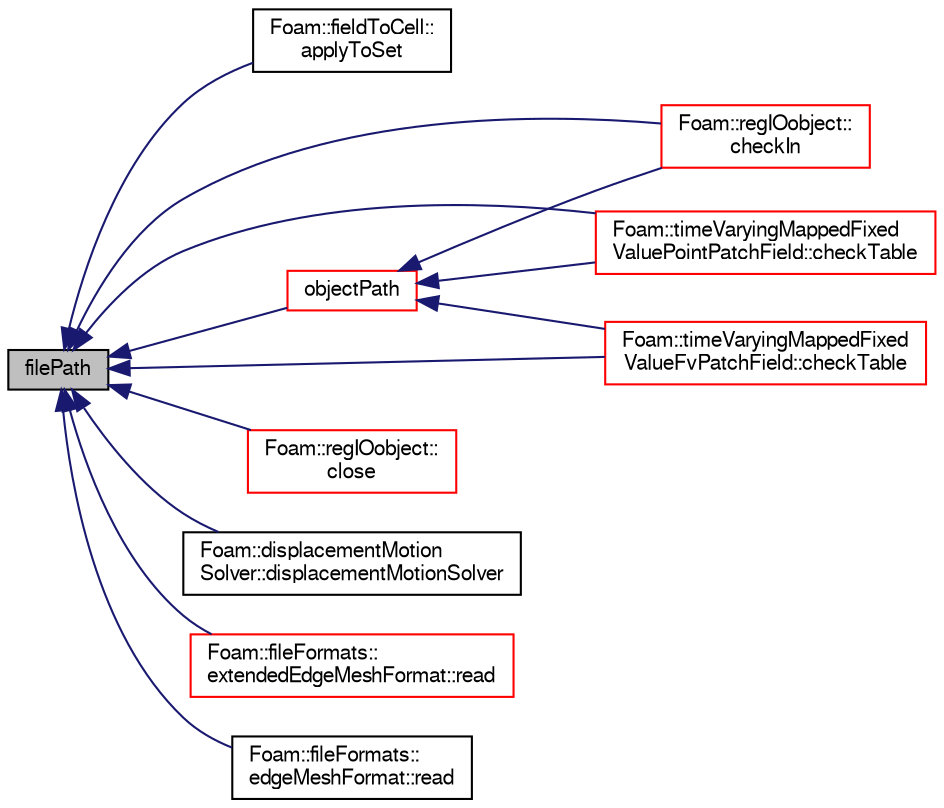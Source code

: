 digraph "filePath"
{
  bgcolor="transparent";
  edge [fontname="FreeSans",fontsize="10",labelfontname="FreeSans",labelfontsize="10"];
  node [fontname="FreeSans",fontsize="10",shape=record];
  rankdir="LR";
  Node19306 [label="filePath",height=0.2,width=0.4,color="black", fillcolor="grey75", style="filled", fontcolor="black"];
  Node19306 -> Node19307 [dir="back",color="midnightblue",fontsize="10",style="solid",fontname="FreeSans"];
  Node19307 [label="Foam::fieldToCell::\lapplyToSet",height=0.2,width=0.4,color="black",URL="$a25290.html#a2d6074569c50892cef0d0f02422c89d1"];
  Node19306 -> Node19308 [dir="back",color="midnightblue",fontsize="10",style="solid",fontname="FreeSans"];
  Node19308 [label="Foam::regIOobject::\lcheckIn",height=0.2,width=0.4,color="red",URL="$a26334.html#af9e300b410088279d671077efe9751f8",tooltip="Add object to registry. "];
  Node19306 -> Node19344 [dir="back",color="midnightblue",fontsize="10",style="solid",fontname="FreeSans"];
  Node19344 [label="Foam::timeVaryingMappedFixed\lValuePointPatchField::checkTable",height=0.2,width=0.4,color="red",URL="$a23418.html#a89f63f29ad3b1f1081f9bc42599fef27",tooltip="Find boundary data inbetween current time and interpolate. "];
  Node19306 -> Node19346 [dir="back",color="midnightblue",fontsize="10",style="solid",fontname="FreeSans"];
  Node19346 [label="Foam::timeVaryingMappedFixed\lValueFvPatchField::checkTable",height=0.2,width=0.4,color="red",URL="$a22282.html#a89f63f29ad3b1f1081f9bc42599fef27",tooltip="Find boundary data inbetween current time and interpolate. "];
  Node19306 -> Node19348 [dir="back",color="midnightblue",fontsize="10",style="solid",fontname="FreeSans"];
  Node19348 [label="Foam::regIOobject::\lclose",height=0.2,width=0.4,color="red",URL="$a26334.html#a5ae591df94fc66ccb85cbb6565368bca",tooltip="Close Istream. "];
  Node19306 -> Node21369 [dir="back",color="midnightblue",fontsize="10",style="solid",fontname="FreeSans"];
  Node21369 [label="Foam::displacementMotion\lSolver::displacementMotionSolver",height=0.2,width=0.4,color="black",URL="$a21574.html#a0f19acbebba50febb3a53c4bf60f1290",tooltip="Construct from mesh and dictionary. "];
  Node19306 -> Node20662 [dir="back",color="midnightblue",fontsize="10",style="solid",fontname="FreeSans"];
  Node20662 [label="objectPath",height=0.2,width=0.4,color="red",URL="$a26142.html#a3a7ece5c1251c6be1f7812d4dba5fb7a",tooltip="Return complete path + object name. "];
  Node20662 -> Node19308 [dir="back",color="midnightblue",fontsize="10",style="solid",fontname="FreeSans"];
  Node20662 -> Node19344 [dir="back",color="midnightblue",fontsize="10",style="solid",fontname="FreeSans"];
  Node20662 -> Node19346 [dir="back",color="midnightblue",fontsize="10",style="solid",fontname="FreeSans"];
  Node19306 -> Node20659 [dir="back",color="midnightblue",fontsize="10",style="solid",fontname="FreeSans"];
  Node20659 [label="Foam::fileFormats::\lextendedEdgeMeshFormat::read",height=0.2,width=0.4,color="red",URL="$a21790.html#a464ebd67acbdff0014d4dae69e3ec4be",tooltip="Read from file. "];
  Node19306 -> Node20658 [dir="back",color="midnightblue",fontsize="10",style="solid",fontname="FreeSans"];
  Node20658 [label="Foam::fileFormats::\ledgeMeshFormat::read",height=0.2,width=0.4,color="black",URL="$a21758.html#a464ebd67acbdff0014d4dae69e3ec4be",tooltip="Read from file. "];
}
